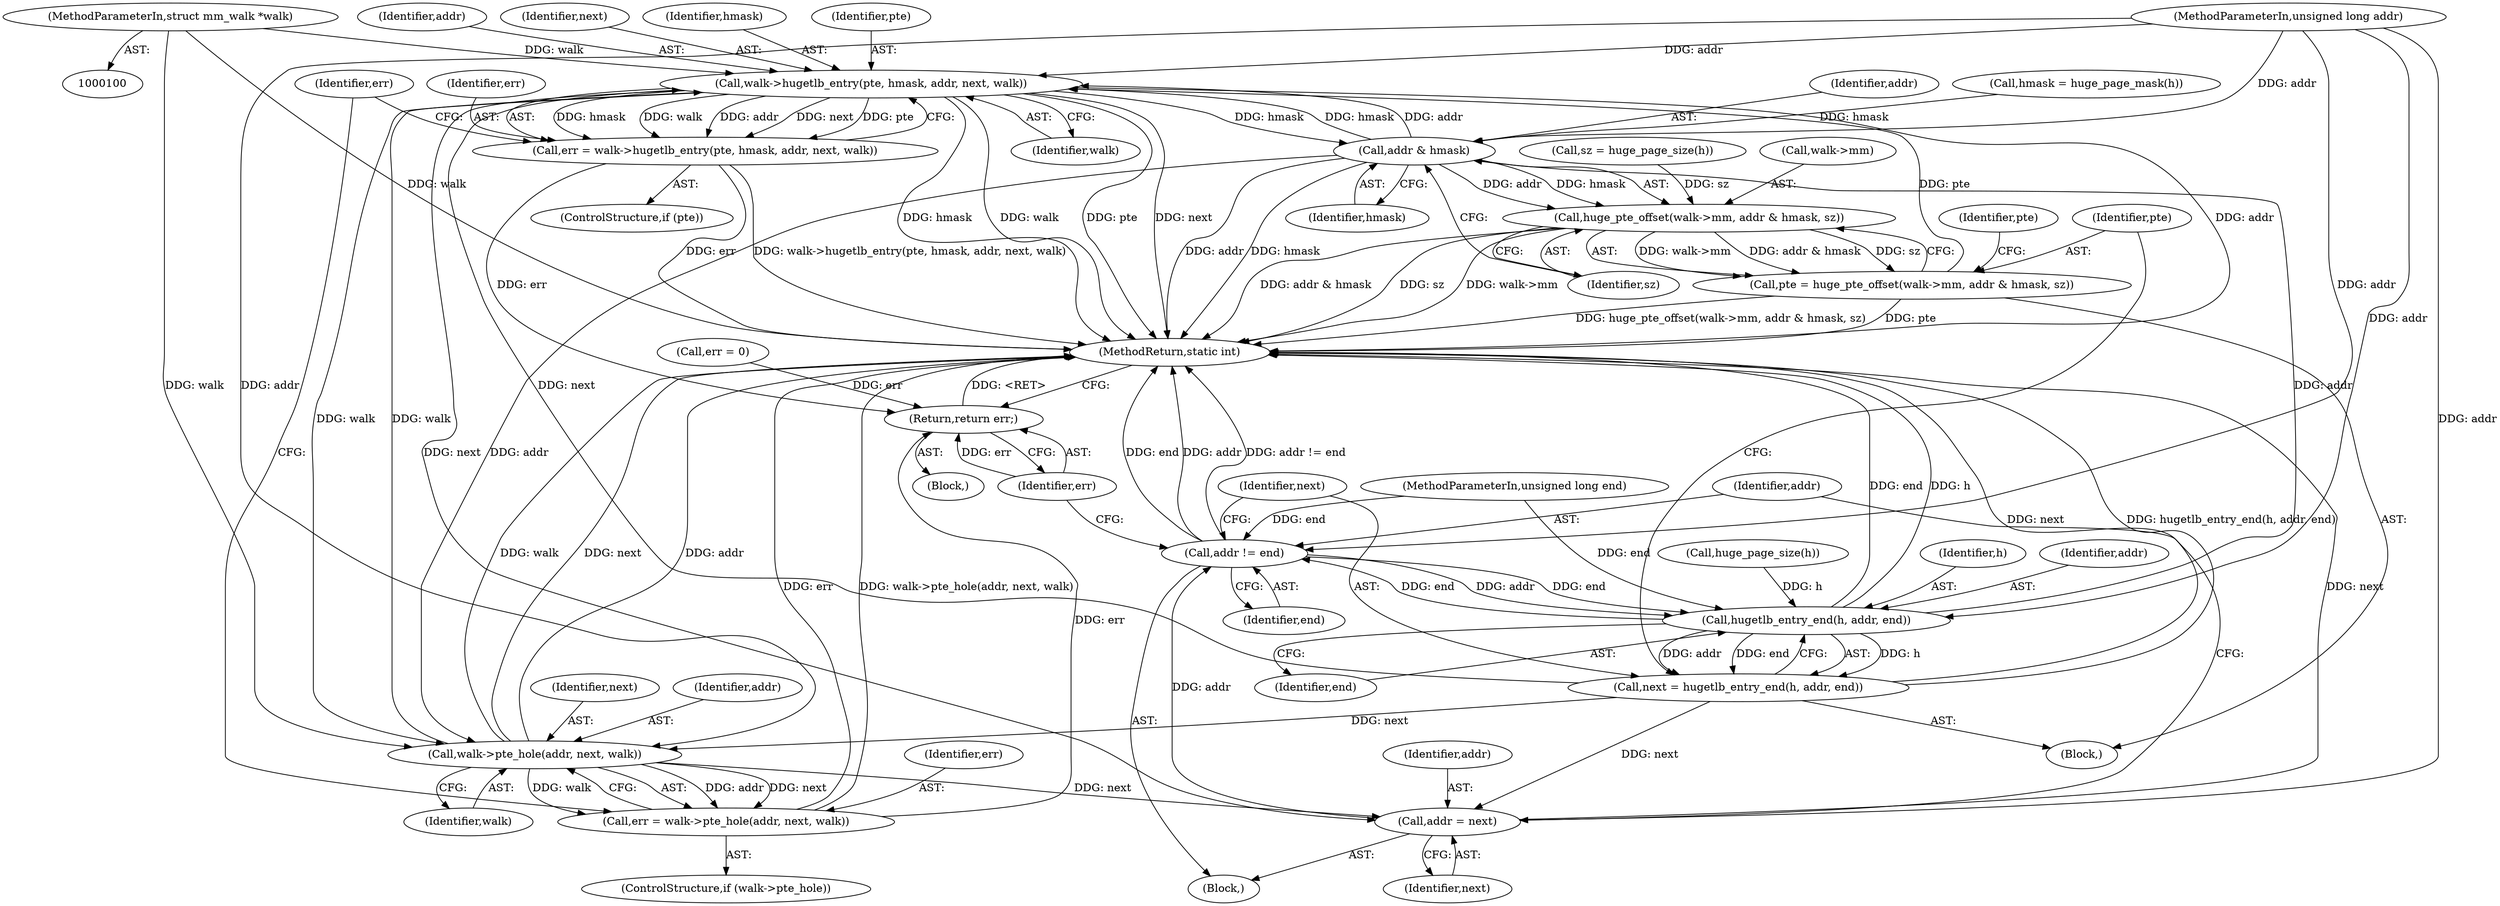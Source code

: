 digraph "0_linux_373c4557d2aa362702c4c2d41288fb1e54990b7c@pointer" {
"1000103" [label="(MethodParameterIn,struct mm_walk *walk)"];
"1000154" [label="(Call,walk->hugetlb_entry(pte, hmask, addr, next, walk))"];
"1000146" [label="(Call,addr & hmask)"];
"1000142" [label="(Call,huge_pte_offset(walk->mm, addr & hmask, sz))"];
"1000140" [label="(Call,pte = huge_pte_offset(walk->mm, addr & hmask, sz))"];
"1000167" [label="(Call,walk->pte_hole(addr, next, walk))"];
"1000165" [label="(Call,err = walk->pte_hole(addr, next, walk))"];
"1000181" [label="(Return,return err;)"];
"1000175" [label="(Call,addr = next)"];
"1000178" [label="(Call,addr != end)"];
"1000136" [label="(Call,hugetlb_entry_end(h, addr, end))"];
"1000134" [label="(Call,next = hugetlb_entry_end(h, addr, end))"];
"1000152" [label="(Call,err = walk->hugetlb_entry(pte, hmask, addr, next, walk))"];
"1000147" [label="(Identifier,addr)"];
"1000136" [label="(Call,hugetlb_entry_end(h, addr, end))"];
"1000183" [label="(MethodReturn,static int)"];
"1000155" [label="(Identifier,pte)"];
"1000169" [label="(Identifier,next)"];
"1000174" [label="(Block,)"];
"1000142" [label="(Call,huge_pte_offset(walk->mm, addr & hmask, sz))"];
"1000103" [label="(MethodParameterIn,struct mm_walk *walk)"];
"1000176" [label="(Identifier,addr)"];
"1000167" [label="(Call,walk->pte_hole(addr, next, walk))"];
"1000178" [label="(Call,addr != end)"];
"1000123" [label="(Call,sz = huge_page_size(h))"];
"1000134" [label="(Call,next = hugetlb_entry_end(h, addr, end))"];
"1000157" [label="(Identifier,addr)"];
"1000158" [label="(Identifier,next)"];
"1000137" [label="(Identifier,h)"];
"1000161" [label="(ControlStructure,if (walk->pte_hole))"];
"1000180" [label="(Identifier,end)"];
"1000149" [label="(Identifier,sz)"];
"1000151" [label="(Identifier,pte)"];
"1000159" [label="(Identifier,walk)"];
"1000175" [label="(Call,addr = next)"];
"1000148" [label="(Identifier,hmask)"];
"1000133" [label="(Block,)"];
"1000138" [label="(Identifier,addr)"];
"1000143" [label="(Call,walk->mm)"];
"1000101" [label="(MethodParameterIn,unsigned long addr)"];
"1000172" [label="(Identifier,err)"];
"1000125" [label="(Call,huge_page_size(h))"];
"1000102" [label="(MethodParameterIn,unsigned long end)"];
"1000166" [label="(Identifier,err)"];
"1000129" [label="(Call,err = 0)"];
"1000153" [label="(Identifier,err)"];
"1000150" [label="(ControlStructure,if (pte))"];
"1000135" [label="(Identifier,next)"];
"1000179" [label="(Identifier,addr)"];
"1000165" [label="(Call,err = walk->pte_hole(addr, next, walk))"];
"1000146" [label="(Call,addr & hmask)"];
"1000139" [label="(Identifier,end)"];
"1000170" [label="(Identifier,walk)"];
"1000177" [label="(Identifier,next)"];
"1000168" [label="(Identifier,addr)"];
"1000104" [label="(Block,)"];
"1000182" [label="(Identifier,err)"];
"1000140" [label="(Call,pte = huge_pte_offset(walk->mm, addr & hmask, sz))"];
"1000181" [label="(Return,return err;)"];
"1000156" [label="(Identifier,hmask)"];
"1000154" [label="(Call,walk->hugetlb_entry(pte, hmask, addr, next, walk))"];
"1000141" [label="(Identifier,pte)"];
"1000152" [label="(Call,err = walk->hugetlb_entry(pte, hmask, addr, next, walk))"];
"1000118" [label="(Call,hmask = huge_page_mask(h))"];
"1000103" -> "1000100"  [label="AST: "];
"1000103" -> "1000183"  [label="DDG: walk"];
"1000103" -> "1000154"  [label="DDG: walk"];
"1000103" -> "1000167"  [label="DDG: walk"];
"1000154" -> "1000152"  [label="AST: "];
"1000154" -> "1000159"  [label="CFG: "];
"1000155" -> "1000154"  [label="AST: "];
"1000156" -> "1000154"  [label="AST: "];
"1000157" -> "1000154"  [label="AST: "];
"1000158" -> "1000154"  [label="AST: "];
"1000159" -> "1000154"  [label="AST: "];
"1000152" -> "1000154"  [label="CFG: "];
"1000154" -> "1000183"  [label="DDG: addr"];
"1000154" -> "1000183"  [label="DDG: hmask"];
"1000154" -> "1000183"  [label="DDG: walk"];
"1000154" -> "1000183"  [label="DDG: pte"];
"1000154" -> "1000183"  [label="DDG: next"];
"1000154" -> "1000146"  [label="DDG: hmask"];
"1000154" -> "1000152"  [label="DDG: hmask"];
"1000154" -> "1000152"  [label="DDG: walk"];
"1000154" -> "1000152"  [label="DDG: addr"];
"1000154" -> "1000152"  [label="DDG: next"];
"1000154" -> "1000152"  [label="DDG: pte"];
"1000140" -> "1000154"  [label="DDG: pte"];
"1000146" -> "1000154"  [label="DDG: hmask"];
"1000146" -> "1000154"  [label="DDG: addr"];
"1000101" -> "1000154"  [label="DDG: addr"];
"1000134" -> "1000154"  [label="DDG: next"];
"1000167" -> "1000154"  [label="DDG: walk"];
"1000154" -> "1000167"  [label="DDG: walk"];
"1000154" -> "1000175"  [label="DDG: next"];
"1000146" -> "1000142"  [label="AST: "];
"1000146" -> "1000148"  [label="CFG: "];
"1000147" -> "1000146"  [label="AST: "];
"1000148" -> "1000146"  [label="AST: "];
"1000149" -> "1000146"  [label="CFG: "];
"1000146" -> "1000183"  [label="DDG: addr"];
"1000146" -> "1000183"  [label="DDG: hmask"];
"1000146" -> "1000142"  [label="DDG: addr"];
"1000146" -> "1000142"  [label="DDG: hmask"];
"1000136" -> "1000146"  [label="DDG: addr"];
"1000101" -> "1000146"  [label="DDG: addr"];
"1000118" -> "1000146"  [label="DDG: hmask"];
"1000146" -> "1000167"  [label="DDG: addr"];
"1000142" -> "1000140"  [label="AST: "];
"1000142" -> "1000149"  [label="CFG: "];
"1000143" -> "1000142"  [label="AST: "];
"1000149" -> "1000142"  [label="AST: "];
"1000140" -> "1000142"  [label="CFG: "];
"1000142" -> "1000183"  [label="DDG: addr & hmask"];
"1000142" -> "1000183"  [label="DDG: sz"];
"1000142" -> "1000183"  [label="DDG: walk->mm"];
"1000142" -> "1000140"  [label="DDG: walk->mm"];
"1000142" -> "1000140"  [label="DDG: addr & hmask"];
"1000142" -> "1000140"  [label="DDG: sz"];
"1000123" -> "1000142"  [label="DDG: sz"];
"1000140" -> "1000133"  [label="AST: "];
"1000141" -> "1000140"  [label="AST: "];
"1000151" -> "1000140"  [label="CFG: "];
"1000140" -> "1000183"  [label="DDG: huge_pte_offset(walk->mm, addr & hmask, sz)"];
"1000140" -> "1000183"  [label="DDG: pte"];
"1000167" -> "1000165"  [label="AST: "];
"1000167" -> "1000170"  [label="CFG: "];
"1000168" -> "1000167"  [label="AST: "];
"1000169" -> "1000167"  [label="AST: "];
"1000170" -> "1000167"  [label="AST: "];
"1000165" -> "1000167"  [label="CFG: "];
"1000167" -> "1000183"  [label="DDG: next"];
"1000167" -> "1000183"  [label="DDG: addr"];
"1000167" -> "1000183"  [label="DDG: walk"];
"1000167" -> "1000165"  [label="DDG: addr"];
"1000167" -> "1000165"  [label="DDG: next"];
"1000167" -> "1000165"  [label="DDG: walk"];
"1000101" -> "1000167"  [label="DDG: addr"];
"1000134" -> "1000167"  [label="DDG: next"];
"1000167" -> "1000175"  [label="DDG: next"];
"1000165" -> "1000161"  [label="AST: "];
"1000166" -> "1000165"  [label="AST: "];
"1000172" -> "1000165"  [label="CFG: "];
"1000165" -> "1000183"  [label="DDG: err"];
"1000165" -> "1000183"  [label="DDG: walk->pte_hole(addr, next, walk)"];
"1000165" -> "1000181"  [label="DDG: err"];
"1000181" -> "1000104"  [label="AST: "];
"1000181" -> "1000182"  [label="CFG: "];
"1000182" -> "1000181"  [label="AST: "];
"1000183" -> "1000181"  [label="CFG: "];
"1000181" -> "1000183"  [label="DDG: <RET>"];
"1000182" -> "1000181"  [label="DDG: err"];
"1000129" -> "1000181"  [label="DDG: err"];
"1000152" -> "1000181"  [label="DDG: err"];
"1000175" -> "1000174"  [label="AST: "];
"1000175" -> "1000177"  [label="CFG: "];
"1000176" -> "1000175"  [label="AST: "];
"1000177" -> "1000175"  [label="AST: "];
"1000179" -> "1000175"  [label="CFG: "];
"1000175" -> "1000183"  [label="DDG: next"];
"1000134" -> "1000175"  [label="DDG: next"];
"1000101" -> "1000175"  [label="DDG: addr"];
"1000175" -> "1000178"  [label="DDG: addr"];
"1000178" -> "1000174"  [label="AST: "];
"1000178" -> "1000180"  [label="CFG: "];
"1000179" -> "1000178"  [label="AST: "];
"1000180" -> "1000178"  [label="AST: "];
"1000135" -> "1000178"  [label="CFG: "];
"1000182" -> "1000178"  [label="CFG: "];
"1000178" -> "1000183"  [label="DDG: addr"];
"1000178" -> "1000183"  [label="DDG: addr != end"];
"1000178" -> "1000183"  [label="DDG: end"];
"1000178" -> "1000136"  [label="DDG: addr"];
"1000178" -> "1000136"  [label="DDG: end"];
"1000101" -> "1000178"  [label="DDG: addr"];
"1000136" -> "1000178"  [label="DDG: end"];
"1000102" -> "1000178"  [label="DDG: end"];
"1000136" -> "1000134"  [label="AST: "];
"1000136" -> "1000139"  [label="CFG: "];
"1000137" -> "1000136"  [label="AST: "];
"1000138" -> "1000136"  [label="AST: "];
"1000139" -> "1000136"  [label="AST: "];
"1000134" -> "1000136"  [label="CFG: "];
"1000136" -> "1000183"  [label="DDG: end"];
"1000136" -> "1000183"  [label="DDG: h"];
"1000136" -> "1000134"  [label="DDG: h"];
"1000136" -> "1000134"  [label="DDG: addr"];
"1000136" -> "1000134"  [label="DDG: end"];
"1000125" -> "1000136"  [label="DDG: h"];
"1000101" -> "1000136"  [label="DDG: addr"];
"1000102" -> "1000136"  [label="DDG: end"];
"1000134" -> "1000133"  [label="AST: "];
"1000135" -> "1000134"  [label="AST: "];
"1000141" -> "1000134"  [label="CFG: "];
"1000134" -> "1000183"  [label="DDG: next"];
"1000134" -> "1000183"  [label="DDG: hugetlb_entry_end(h, addr, end)"];
"1000152" -> "1000150"  [label="AST: "];
"1000153" -> "1000152"  [label="AST: "];
"1000172" -> "1000152"  [label="CFG: "];
"1000152" -> "1000183"  [label="DDG: err"];
"1000152" -> "1000183"  [label="DDG: walk->hugetlb_entry(pte, hmask, addr, next, walk)"];
}
